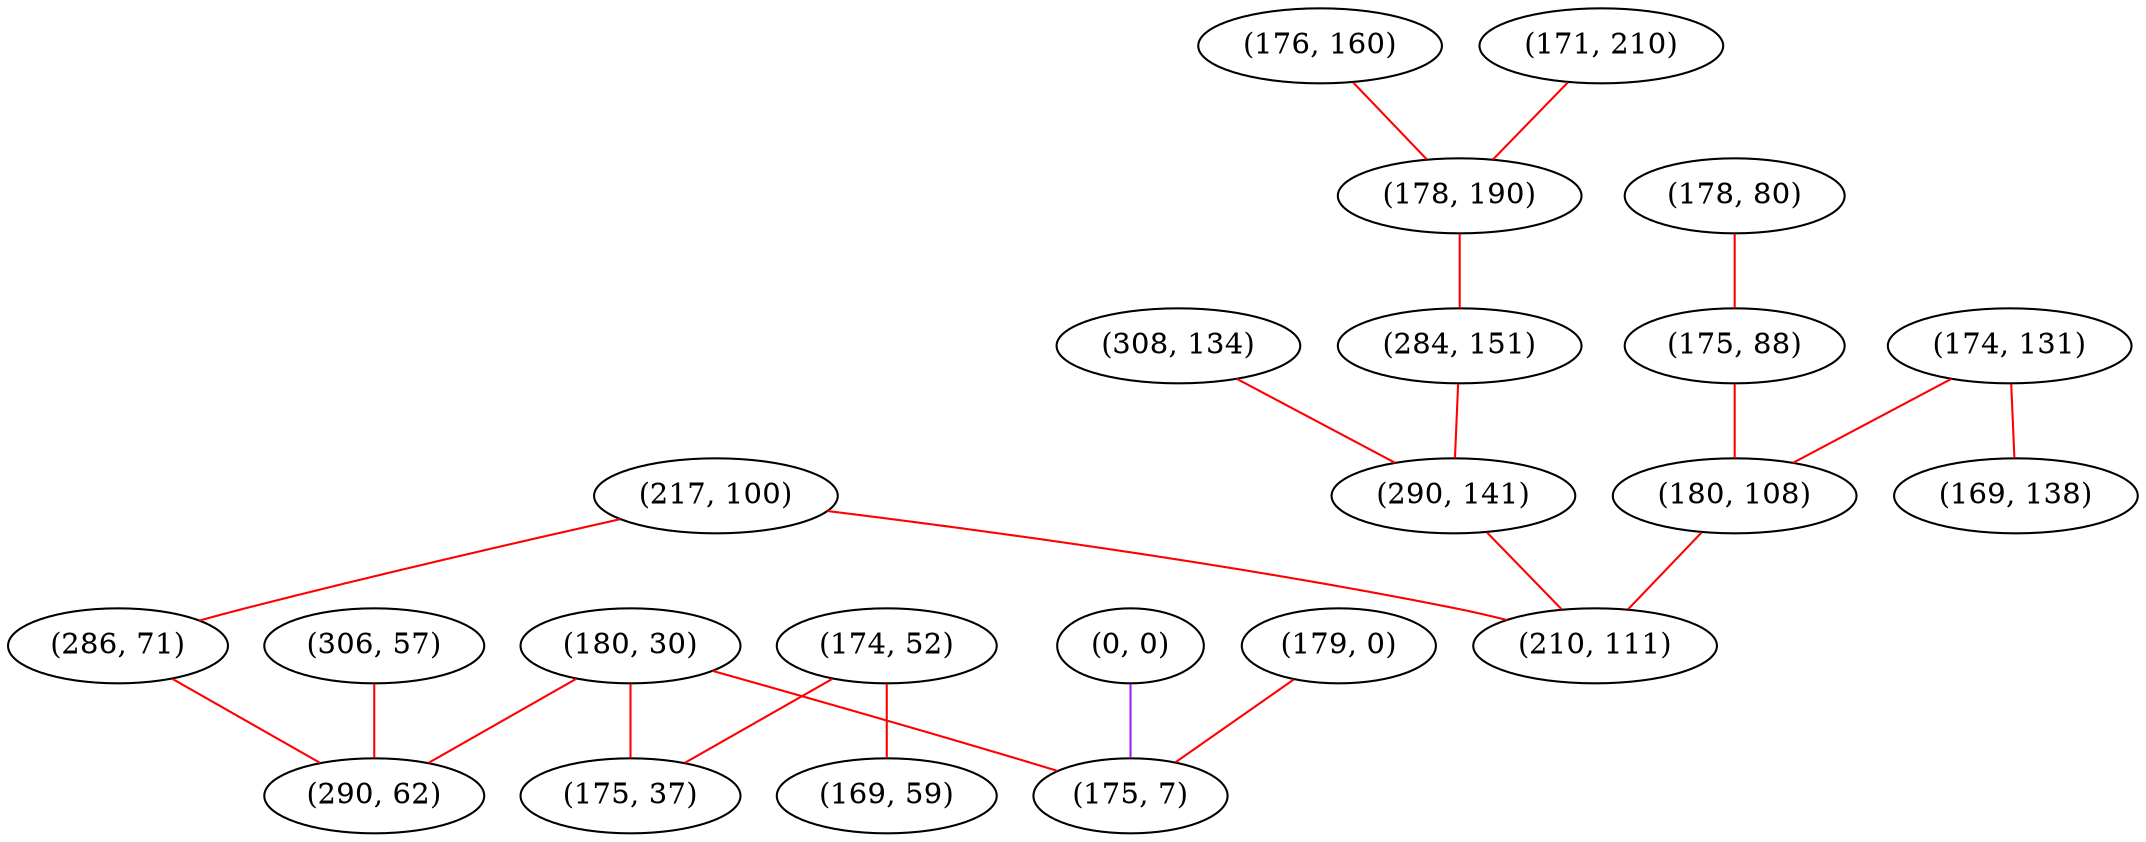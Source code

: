 graph "" {
"(217, 100)";
"(178, 80)";
"(176, 160)";
"(308, 134)";
"(174, 131)";
"(174, 52)";
"(171, 210)";
"(178, 190)";
"(306, 57)";
"(284, 151)";
"(179, 0)";
"(286, 71)";
"(0, 0)";
"(175, 88)";
"(180, 30)";
"(290, 141)";
"(180, 108)";
"(175, 37)";
"(169, 59)";
"(210, 111)";
"(290, 62)";
"(169, 138)";
"(175, 7)";
"(217, 100)" -- "(210, 111)"  [color=red, key=0, weight=1];
"(217, 100)" -- "(286, 71)"  [color=red, key=0, weight=1];
"(178, 80)" -- "(175, 88)"  [color=red, key=0, weight=1];
"(176, 160)" -- "(178, 190)"  [color=red, key=0, weight=1];
"(308, 134)" -- "(290, 141)"  [color=red, key=0, weight=1];
"(174, 131)" -- "(169, 138)"  [color=red, key=0, weight=1];
"(174, 131)" -- "(180, 108)"  [color=red, key=0, weight=1];
"(174, 52)" -- "(169, 59)"  [color=red, key=0, weight=1];
"(174, 52)" -- "(175, 37)"  [color=red, key=0, weight=1];
"(171, 210)" -- "(178, 190)"  [color=red, key=0, weight=1];
"(178, 190)" -- "(284, 151)"  [color=red, key=0, weight=1];
"(306, 57)" -- "(290, 62)"  [color=red, key=0, weight=1];
"(284, 151)" -- "(290, 141)"  [color=red, key=0, weight=1];
"(179, 0)" -- "(175, 7)"  [color=red, key=0, weight=1];
"(286, 71)" -- "(290, 62)"  [color=red, key=0, weight=1];
"(0, 0)" -- "(175, 7)"  [color=purple, key=0, weight=4];
"(175, 88)" -- "(180, 108)"  [color=red, key=0, weight=1];
"(180, 30)" -- "(175, 37)"  [color=red, key=0, weight=1];
"(180, 30)" -- "(175, 7)"  [color=red, key=0, weight=1];
"(180, 30)" -- "(290, 62)"  [color=red, key=0, weight=1];
"(290, 141)" -- "(210, 111)"  [color=red, key=0, weight=1];
"(180, 108)" -- "(210, 111)"  [color=red, key=0, weight=1];
}
